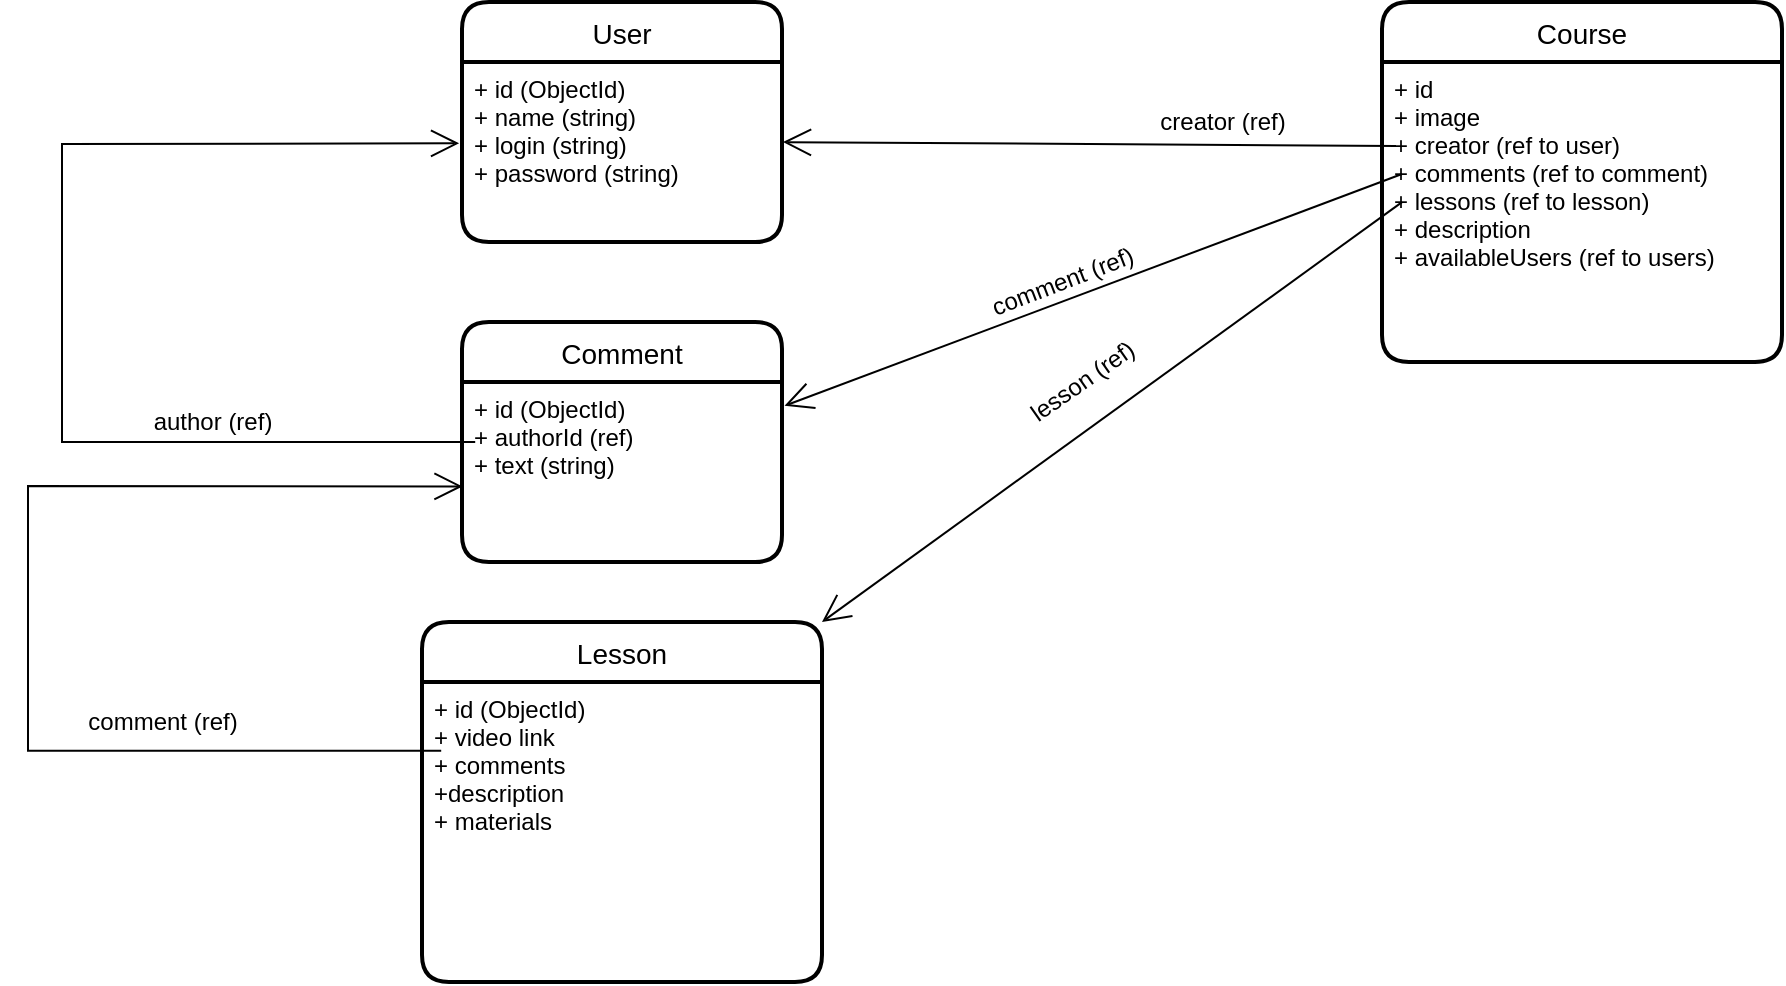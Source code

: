 <mxfile version="16.5.6" type="github">
  <diagram id="Q8Wl0XVVpy8XWB574j5Y" name="Page-1">
    <mxGraphModel dx="3138" dy="2029" grid="1" gridSize="10" guides="1" tooltips="1" connect="1" arrows="1" fold="1" page="1" pageScale="1" pageWidth="827" pageHeight="1169" math="0" shadow="0">
      <root>
        <mxCell id="0" />
        <mxCell id="1" parent="0" />
        <mxCell id="U0201S7UnaK-OC-1dien-10" value="User" style="swimlane;childLayout=stackLayout;horizontal=1;startSize=30;horizontalStack=0;rounded=1;fontSize=14;fontStyle=0;strokeWidth=2;resizeParent=0;resizeLast=1;shadow=0;dashed=0;align=center;" vertex="1" parent="1">
          <mxGeometry x="-310" width="160" height="120" as="geometry">
            <mxRectangle x="-540" y="105" width="60" height="30" as="alternateBounds" />
          </mxGeometry>
        </mxCell>
        <mxCell id="U0201S7UnaK-OC-1dien-11" value="+ id (ObjectId)&#xa;+ name (string)&#xa;+ login (string)&#xa;+ password (string) " style="align=left;strokeColor=none;fillColor=none;spacingLeft=4;fontSize=12;verticalAlign=top;resizable=0;rotatable=0;part=1;" vertex="1" parent="U0201S7UnaK-OC-1dien-10">
          <mxGeometry y="30" width="160" height="90" as="geometry" />
        </mxCell>
        <mxCell id="U0201S7UnaK-OC-1dien-12" value="Comment" style="swimlane;childLayout=stackLayout;horizontal=1;startSize=30;horizontalStack=0;rounded=1;fontSize=14;fontStyle=0;strokeWidth=2;resizeParent=0;resizeLast=1;shadow=0;dashed=0;align=center;" vertex="1" parent="1">
          <mxGeometry x="-310" y="160" width="160" height="120" as="geometry">
            <mxRectangle x="-540" y="105" width="60" height="30" as="alternateBounds" />
          </mxGeometry>
        </mxCell>
        <mxCell id="U0201S7UnaK-OC-1dien-13" value="+ id (ObjectId)&#xa;+ authorId (ref)&#xa;+ text (string)" style="align=left;strokeColor=none;fillColor=none;spacingLeft=4;fontSize=12;verticalAlign=top;resizable=0;rotatable=0;part=1;" vertex="1" parent="U0201S7UnaK-OC-1dien-12">
          <mxGeometry y="30" width="160" height="90" as="geometry" />
        </mxCell>
        <mxCell id="U0201S7UnaK-OC-1dien-14" value="Lesson" style="swimlane;childLayout=stackLayout;horizontal=1;startSize=30;horizontalStack=0;rounded=1;fontSize=14;fontStyle=0;strokeWidth=2;resizeParent=0;resizeLast=1;shadow=0;dashed=0;align=center;" vertex="1" parent="1">
          <mxGeometry x="-330" y="310" width="200" height="180" as="geometry">
            <mxRectangle x="-540" y="105" width="60" height="30" as="alternateBounds" />
          </mxGeometry>
        </mxCell>
        <mxCell id="U0201S7UnaK-OC-1dien-15" value="+ id (ObjectId)&#xa;+ video link&#xa;+ comments&#xa;+description&#xa;+ materials&#xa;" style="align=left;strokeColor=none;fillColor=none;spacingLeft=4;fontSize=12;verticalAlign=top;resizable=0;rotatable=0;part=1;" vertex="1" parent="U0201S7UnaK-OC-1dien-14">
          <mxGeometry y="30" width="200" height="150" as="geometry" />
        </mxCell>
        <mxCell id="U0201S7UnaK-OC-1dien-16" value="Course" style="swimlane;childLayout=stackLayout;horizontal=1;startSize=30;horizontalStack=0;rounded=1;fontSize=14;fontStyle=0;strokeWidth=2;resizeParent=0;resizeLast=1;shadow=0;dashed=0;align=center;" vertex="1" parent="1">
          <mxGeometry x="150" width="200" height="180" as="geometry">
            <mxRectangle x="-540" y="105" width="60" height="30" as="alternateBounds" />
          </mxGeometry>
        </mxCell>
        <mxCell id="U0201S7UnaK-OC-1dien-17" value="+ id&#xa;+ image&#xa;+ creator (ref to user)&#xa;+ comments (ref to comment)&#xa;+ lessons (ref to lesson)&#xa;+ description&#xa;+ availableUsers (ref to users)&#xa;" style="align=left;strokeColor=none;fillColor=none;spacingLeft=4;fontSize=12;verticalAlign=top;resizable=0;rotatable=0;part=1;" vertex="1" parent="U0201S7UnaK-OC-1dien-16">
          <mxGeometry y="30" width="200" height="150" as="geometry" />
        </mxCell>
        <mxCell id="U0201S7UnaK-OC-1dien-20" value="" style="endArrow=open;endFill=1;endSize=12;html=1;rounded=0;entryX=1.003;entryY=0.445;entryDx=0;entryDy=0;entryPerimeter=0;" edge="1" parent="1" target="U0201S7UnaK-OC-1dien-11">
          <mxGeometry width="160" relative="1" as="geometry">
            <mxPoint x="157" y="72" as="sourcePoint" />
            <mxPoint x="-140.92" y="71.68" as="targetPoint" />
          </mxGeometry>
        </mxCell>
        <mxCell id="U0201S7UnaK-OC-1dien-21" value="creator (ref)" style="text;html=1;align=center;verticalAlign=middle;resizable=0;points=[];autosize=1;strokeColor=none;fillColor=none;" vertex="1" parent="1">
          <mxGeometry x="30" y="50" width="80" height="20" as="geometry" />
        </mxCell>
        <mxCell id="U0201S7UnaK-OC-1dien-22" value="" style="endArrow=open;endFill=1;endSize=12;html=1;rounded=0;entryX=1.008;entryY=0.177;entryDx=0;entryDy=0;entryPerimeter=0;" edge="1" parent="1">
          <mxGeometry width="160" relative="1" as="geometry">
            <mxPoint x="160" y="86" as="sourcePoint" />
            <mxPoint x="-148.72" y="201.93" as="targetPoint" />
          </mxGeometry>
        </mxCell>
        <mxCell id="U0201S7UnaK-OC-1dien-23" value="comment (ref)" style="text;html=1;align=center;verticalAlign=middle;resizable=0;points=[];autosize=1;strokeColor=none;fillColor=none;rotation=-21;" vertex="1" parent="1">
          <mxGeometry x="-55" y="130" width="90" height="20" as="geometry" />
        </mxCell>
        <mxCell id="U0201S7UnaK-OC-1dien-25" value="" style="endArrow=open;endFill=1;endSize=12;html=1;rounded=0;entryX=1;entryY=0;entryDx=0;entryDy=0;exitX=0.05;exitY=0.467;exitDx=0;exitDy=0;exitPerimeter=0;" edge="1" parent="1" source="U0201S7UnaK-OC-1dien-17" target="U0201S7UnaK-OC-1dien-14">
          <mxGeometry width="160" relative="1" as="geometry">
            <mxPoint x="130" y="110" as="sourcePoint" />
            <mxPoint x="-138.72" y="215.93" as="targetPoint" />
          </mxGeometry>
        </mxCell>
        <mxCell id="U0201S7UnaK-OC-1dien-26" value="lesson (ref)" style="text;html=1;align=center;verticalAlign=middle;resizable=0;points=[];autosize=1;strokeColor=none;fillColor=none;rotation=-35;" vertex="1" parent="1">
          <mxGeometry x="-40" y="180" width="80" height="20" as="geometry" />
        </mxCell>
        <mxCell id="U0201S7UnaK-OC-1dien-27" value="" style="endArrow=open;endFill=1;endSize=12;html=1;rounded=0;exitX=-0.017;exitY=0.386;exitDx=0;exitDy=0;exitPerimeter=0;entryX=-0.009;entryY=0.452;entryDx=0;entryDy=0;entryPerimeter=0;" edge="1" parent="1" target="U0201S7UnaK-OC-1dien-11">
          <mxGeometry width="160" relative="1" as="geometry">
            <mxPoint x="-303.4" y="220.0" as="sourcePoint" />
            <mxPoint x="-510" y="70" as="targetPoint" />
            <Array as="points">
              <mxPoint x="-510" y="220" />
              <mxPoint x="-510" y="71" />
            </Array>
          </mxGeometry>
        </mxCell>
        <mxCell id="U0201S7UnaK-OC-1dien-28" value="" style="endArrow=open;endFill=1;endSize=12;html=1;rounded=0;exitX=-0.017;exitY=0.386;exitDx=0;exitDy=0;exitPerimeter=0;entryX=-0.017;entryY=0.636;entryDx=0;entryDy=0;entryPerimeter=0;" edge="1" parent="1">
          <mxGeometry width="160" relative="1" as="geometry">
            <mxPoint x="-320.4" y="374.32" as="sourcePoint" />
            <mxPoint x="-309.72" y="242.24" as="targetPoint" />
            <Array as="points">
              <mxPoint x="-527" y="374.32" />
              <mxPoint x="-527" y="242" />
            </Array>
          </mxGeometry>
        </mxCell>
        <mxCell id="U0201S7UnaK-OC-1dien-29" value="comment (ref)" style="text;html=1;align=center;verticalAlign=middle;resizable=0;points=[];autosize=1;strokeColor=none;fillColor=none;" vertex="1" parent="1">
          <mxGeometry x="-505" y="350" width="90" height="20" as="geometry" />
        </mxCell>
        <mxCell id="U0201S7UnaK-OC-1dien-30" value="author (ref)" style="text;html=1;align=center;verticalAlign=middle;resizable=0;points=[];autosize=1;strokeColor=none;fillColor=none;" vertex="1" parent="1">
          <mxGeometry x="-470" y="200" width="70" height="20" as="geometry" />
        </mxCell>
      </root>
    </mxGraphModel>
  </diagram>
</mxfile>
